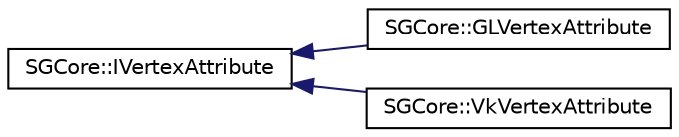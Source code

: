 digraph "Graphical Class Hierarchy"
{
 // LATEX_PDF_SIZE
  edge [fontname="Helvetica",fontsize="10",labelfontname="Helvetica",labelfontsize="10"];
  node [fontname="Helvetica",fontsize="10",shape=record];
  rankdir="LR";
  Node0 [label="SGCore::IVertexAttribute",height=0.2,width=0.4,color="black", fillcolor="white", style="filled",URL="$classSGCore_1_1IVertexAttribute.html",tooltip=" "];
  Node0 -> Node1 [dir="back",color="midnightblue",fontsize="10",style="solid",fontname="Helvetica"];
  Node1 [label="SGCore::GLVertexAttribute",height=0.2,width=0.4,color="black", fillcolor="white", style="filled",URL="$structSGCore_1_1GLVertexAttribute.html",tooltip=" "];
  Node0 -> Node2 [dir="back",color="midnightblue",fontsize="10",style="solid",fontname="Helvetica"];
  Node2 [label="SGCore::VkVertexAttribute",height=0.2,width=0.4,color="black", fillcolor="white", style="filled",URL="$classSGCore_1_1VkVertexAttribute.html",tooltip=" "];
}
